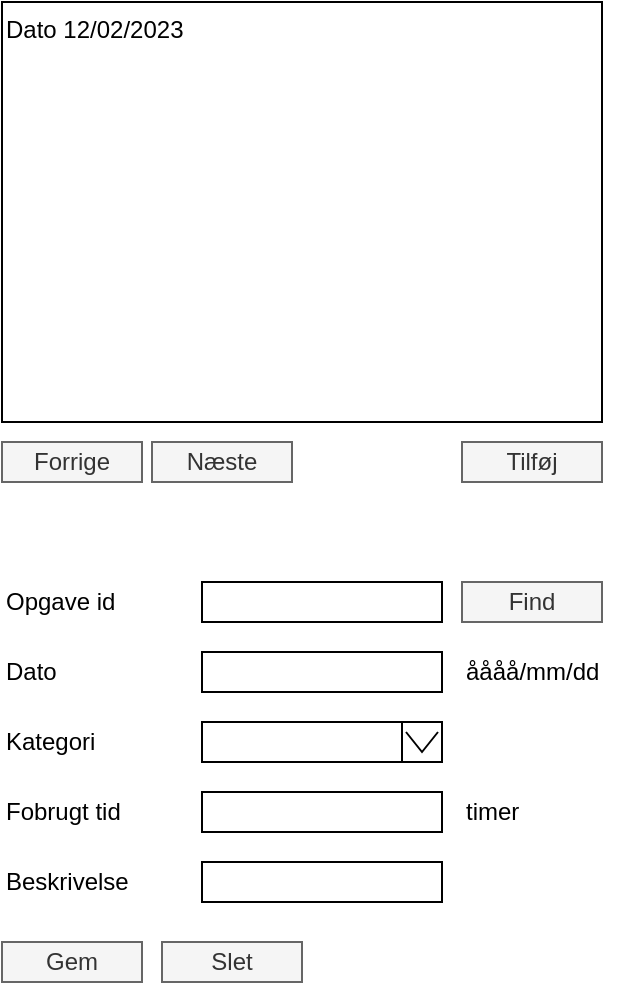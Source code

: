 <mxfile version="26.0.1">
  <diagram name="Side-1" id="HnTqVkTqDeF8yrJgcu7g">
    <mxGraphModel dx="472" dy="737" grid="1" gridSize="10" guides="1" tooltips="1" connect="1" arrows="1" fold="1" page="1" pageScale="1" pageWidth="827" pageHeight="1169" math="0" shadow="0">
      <root>
        <mxCell id="0" />
        <mxCell id="1" parent="0" />
        <mxCell id="bfznC2S717UpkHnf2Eop-1" value="Kategori" style="text;html=1;align=left;verticalAlign=middle;whiteSpace=wrap;rounded=0;" vertex="1" parent="1">
          <mxGeometry x="20" y="370" width="60" height="20" as="geometry" />
        </mxCell>
        <mxCell id="bfznC2S717UpkHnf2Eop-2" value="Fobrugt tid" style="text;html=1;align=left;verticalAlign=middle;whiteSpace=wrap;rounded=0;" vertex="1" parent="1">
          <mxGeometry x="20" y="405" width="80" height="20" as="geometry" />
        </mxCell>
        <mxCell id="bfznC2S717UpkHnf2Eop-3" value="" style="rounded=0;whiteSpace=wrap;html=1;" vertex="1" parent="1">
          <mxGeometry x="120" y="405" width="120" height="20" as="geometry" />
        </mxCell>
        <mxCell id="bfznC2S717UpkHnf2Eop-4" value="" style="rounded=0;whiteSpace=wrap;html=1;" vertex="1" parent="1">
          <mxGeometry x="120" y="370" width="100" height="20" as="geometry" />
        </mxCell>
        <mxCell id="bfznC2S717UpkHnf2Eop-6" value="" style="endArrow=none;html=1;rounded=0;" edge="1" parent="1">
          <mxGeometry width="50" height="50" relative="1" as="geometry">
            <mxPoint x="240" y="380" as="sourcePoint" />
            <mxPoint x="240" y="380" as="targetPoint" />
          </mxGeometry>
        </mxCell>
        <mxCell id="bfznC2S717UpkHnf2Eop-7" value="" style="group" vertex="1" connectable="0" parent="1">
          <mxGeometry x="220" y="370" width="20" height="20" as="geometry" />
        </mxCell>
        <mxCell id="bfznC2S717UpkHnf2Eop-8" value="" style="rounded=0;whiteSpace=wrap;html=1;" vertex="1" parent="bfznC2S717UpkHnf2Eop-7">
          <mxGeometry width="20" height="20" as="geometry" />
        </mxCell>
        <mxCell id="bfznC2S717UpkHnf2Eop-9" value="" style="endArrow=none;html=1;rounded=0;" edge="1" parent="bfznC2S717UpkHnf2Eop-7">
          <mxGeometry width="50" height="50" relative="1" as="geometry">
            <mxPoint x="2" y="5" as="sourcePoint" />
            <mxPoint x="18" y="5" as="targetPoint" />
            <Array as="points">
              <mxPoint x="10" y="15" />
            </Array>
          </mxGeometry>
        </mxCell>
        <mxCell id="bfznC2S717UpkHnf2Eop-12" value="Dato" style="text;html=1;align=left;verticalAlign=middle;whiteSpace=wrap;rounded=0;" vertex="1" parent="1">
          <mxGeometry x="20" y="335" width="80" height="20" as="geometry" />
        </mxCell>
        <mxCell id="bfznC2S717UpkHnf2Eop-13" value="" style="rounded=0;whiteSpace=wrap;html=1;" vertex="1" parent="1">
          <mxGeometry x="120" y="335" width="120" height="20" as="geometry" />
        </mxCell>
        <mxCell id="bfznC2S717UpkHnf2Eop-15" value="timer" style="text;html=1;align=left;verticalAlign=middle;whiteSpace=wrap;rounded=0;" vertex="1" parent="1">
          <mxGeometry x="250" y="400" width="60" height="30" as="geometry" />
        </mxCell>
        <mxCell id="bfznC2S717UpkHnf2Eop-16" value="åååå/mm/dd" style="text;html=1;align=left;verticalAlign=middle;whiteSpace=wrap;rounded=0;" vertex="1" parent="1">
          <mxGeometry x="250" y="330" width="80" height="30" as="geometry" />
        </mxCell>
        <mxCell id="bfznC2S717UpkHnf2Eop-17" value="Opgave id" style="text;html=1;align=left;verticalAlign=middle;whiteSpace=wrap;rounded=0;" vertex="1" parent="1">
          <mxGeometry x="20" y="300" width="80" height="20" as="geometry" />
        </mxCell>
        <mxCell id="bfznC2S717UpkHnf2Eop-18" value="" style="rounded=0;whiteSpace=wrap;html=1;" vertex="1" parent="1">
          <mxGeometry x="120" y="300" width="120" height="20" as="geometry" />
        </mxCell>
        <mxCell id="bfznC2S717UpkHnf2Eop-19" value="Beskrivelse" style="text;html=1;align=left;verticalAlign=middle;whiteSpace=wrap;rounded=0;" vertex="1" parent="1">
          <mxGeometry x="20" y="440" width="80" height="20" as="geometry" />
        </mxCell>
        <mxCell id="bfznC2S717UpkHnf2Eop-20" value="" style="rounded=0;whiteSpace=wrap;html=1;" vertex="1" parent="1">
          <mxGeometry x="120" y="440" width="120" height="20" as="geometry" />
        </mxCell>
        <mxCell id="bfznC2S717UpkHnf2Eop-21" value="Tilføj" style="rounded=0;whiteSpace=wrap;html=1;fillColor=#f5f5f5;fontColor=#333333;strokeColor=#666666;" vertex="1" parent="1">
          <mxGeometry x="250" y="230" width="70" height="20" as="geometry" />
        </mxCell>
        <mxCell id="bfznC2S717UpkHnf2Eop-22" value="Dato 12/02/2023&lt;div&gt;&lt;br&gt;&lt;/div&gt;" style="rounded=0;whiteSpace=wrap;html=1;align=left;verticalAlign=top;" vertex="1" parent="1">
          <mxGeometry x="20" y="10" width="300" height="210" as="geometry" />
        </mxCell>
        <mxCell id="bfznC2S717UpkHnf2Eop-23" value="Find" style="rounded=0;whiteSpace=wrap;html=1;fillColor=#f5f5f5;fontColor=#333333;strokeColor=#666666;align=center;" vertex="1" parent="1">
          <mxGeometry x="250" y="300" width="70" height="20" as="geometry" />
        </mxCell>
        <mxCell id="bfznC2S717UpkHnf2Eop-24" value="Næste" style="rounded=0;whiteSpace=wrap;html=1;fillColor=#f5f5f5;fontColor=#333333;strokeColor=#666666;" vertex="1" parent="1">
          <mxGeometry x="95" y="230" width="70" height="20" as="geometry" />
        </mxCell>
        <mxCell id="bfznC2S717UpkHnf2Eop-25" value="Forrige" style="rounded=0;whiteSpace=wrap;html=1;fillColor=#f5f5f5;fontColor=#333333;strokeColor=#666666;" vertex="1" parent="1">
          <mxGeometry x="20" y="230" width="70" height="20" as="geometry" />
        </mxCell>
        <mxCell id="bfznC2S717UpkHnf2Eop-27" value="Slet" style="rounded=0;whiteSpace=wrap;html=1;fillColor=#f5f5f5;fontColor=#333333;strokeColor=#666666;align=center;" vertex="1" parent="1">
          <mxGeometry x="100" y="480" width="70" height="20" as="geometry" />
        </mxCell>
        <mxCell id="bfznC2S717UpkHnf2Eop-28" value="Gem" style="rounded=0;whiteSpace=wrap;html=1;fillColor=#f5f5f5;fontColor=#333333;strokeColor=#666666;align=center;" vertex="1" parent="1">
          <mxGeometry x="20" y="480" width="70" height="20" as="geometry" />
        </mxCell>
      </root>
    </mxGraphModel>
  </diagram>
</mxfile>
